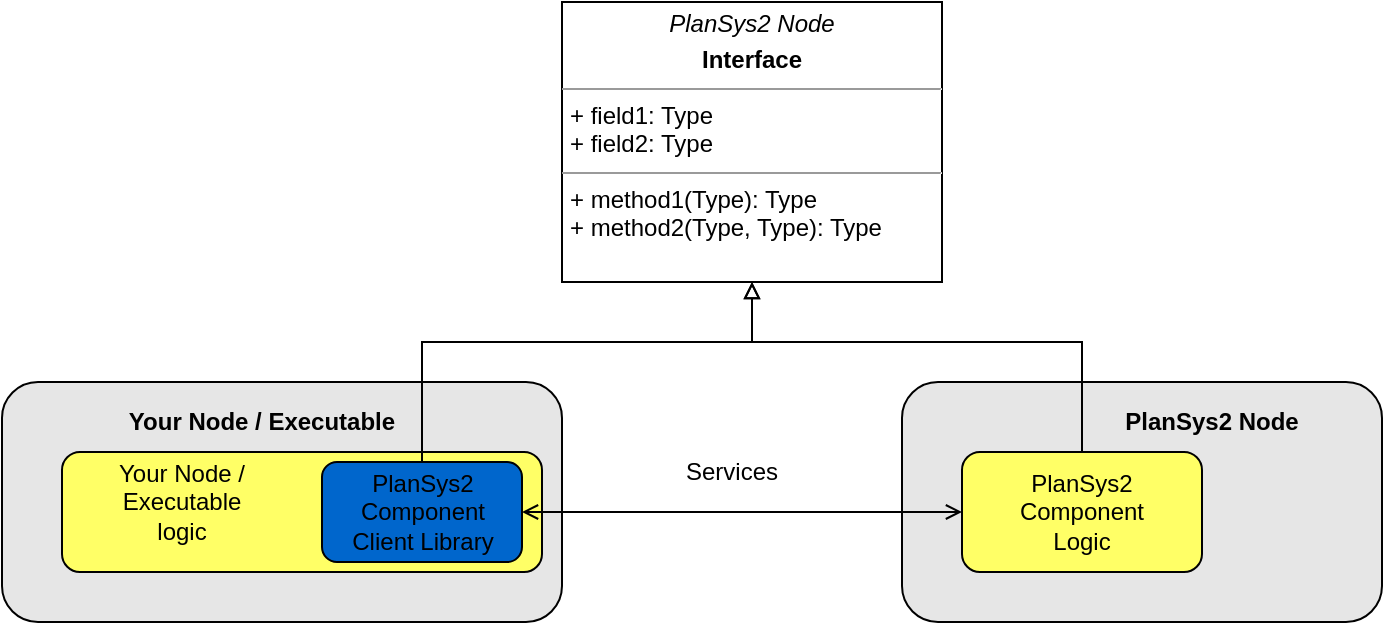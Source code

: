 <mxfile version="13.10.4" type="device"><diagram id="v6vpbW6f0y1Ujycb0RBX" name="Page-1"><mxGraphModel dx="1063" dy="1124" grid="1" gridSize="10" guides="1" tooltips="1" connect="1" arrows="1" fold="1" page="1" pageScale="1" pageWidth="827" pageHeight="1169" math="0" shadow="0"><root><mxCell id="0"/><mxCell id="1" parent="0"/><mxCell id="GOy6toP6UDqxdFd24L-6-1" value="&lt;p style=&quot;margin: 0px ; margin-top: 4px ; text-align: center&quot;&gt;&lt;i&gt;PlanSys2 Node&lt;/i&gt;&lt;/p&gt;&lt;p style=&quot;margin: 0px ; margin-top: 4px ; text-align: center&quot;&gt;&lt;b&gt;Interface&lt;/b&gt;&lt;/p&gt;&lt;hr size=&quot;1&quot;&gt;&lt;p style=&quot;margin: 0px ; margin-left: 4px&quot;&gt;+ field1: Type&lt;br&gt;+ field2: Type&lt;/p&gt;&lt;hr size=&quot;1&quot;&gt;&lt;p style=&quot;margin: 0px ; margin-left: 4px&quot;&gt;+ method1(Type): Type&lt;br&gt;+ method2(Type, Type): Type&lt;/p&gt;" style="verticalAlign=top;align=left;overflow=fill;fontSize=12;fontFamily=Helvetica;html=1;" vertex="1" parent="1"><mxGeometry x="290" y="290" width="190" height="140" as="geometry"/></mxCell><mxCell id="GOy6toP6UDqxdFd24L-6-2" value="" style="rounded=1;whiteSpace=wrap;html=1;fillColor=#E6E6E6;" vertex="1" parent="1"><mxGeometry x="10" y="480" width="280" height="120" as="geometry"/></mxCell><mxCell id="GOy6toP6UDqxdFd24L-6-3" value="&lt;b&gt;Your Node / Executable&lt;/b&gt;" style="text;html=1;strokeColor=none;fillColor=none;align=center;verticalAlign=middle;whiteSpace=wrap;rounded=0;" vertex="1" parent="1"><mxGeometry x="60" y="490" width="160" height="20" as="geometry"/></mxCell><mxCell id="GOy6toP6UDqxdFd24L-6-6" value="" style="rounded=1;whiteSpace=wrap;html=1;fillColor=#E6E6E6;" vertex="1" parent="1"><mxGeometry x="460" y="480" width="240" height="120" as="geometry"/></mxCell><mxCell id="GOy6toP6UDqxdFd24L-6-15" style="edgeStyle=orthogonalEdgeStyle;rounded=0;orthogonalLoop=1;jettySize=auto;html=1;exitX=0.5;exitY=0;exitDx=0;exitDy=0;entryX=0.5;entryY=1;entryDx=0;entryDy=0;startArrow=none;startFill=0;endArrow=block;endFill=0;" edge="1" parent="1" source="GOy6toP6UDqxdFd24L-6-7" target="GOy6toP6UDqxdFd24L-6-1"><mxGeometry relative="1" as="geometry"><Array as="points"><mxPoint x="550" y="460"/><mxPoint x="385" y="460"/></Array></mxGeometry></mxCell><mxCell id="GOy6toP6UDqxdFd24L-6-7" value="" style="rounded=1;whiteSpace=wrap;html=1;fillColor=#FFFF66;" vertex="1" parent="1"><mxGeometry x="490" y="515" width="120" height="60" as="geometry"/></mxCell><mxCell id="GOy6toP6UDqxdFd24L-6-9" value="&lt;b&gt;PlanSys2 Node&lt;/b&gt;" style="text;html=1;strokeColor=none;fillColor=none;align=center;verticalAlign=middle;whiteSpace=wrap;rounded=0;" vertex="1" parent="1"><mxGeometry x="570" y="490" width="90" height="20" as="geometry"/></mxCell><mxCell id="GOy6toP6UDqxdFd24L-6-10" value="PlanSys2&lt;br&gt;Component&lt;br&gt;Logic" style="text;html=1;strokeColor=none;fillColor=none;align=center;verticalAlign=middle;whiteSpace=wrap;rounded=0;" vertex="1" parent="1"><mxGeometry x="515" y="535" width="70" height="20" as="geometry"/></mxCell><mxCell id="GOy6toP6UDqxdFd24L-6-16" value="Services" style="text;html=1;strokeColor=none;fillColor=none;align=center;verticalAlign=middle;whiteSpace=wrap;rounded=0;" vertex="1" parent="1"><mxGeometry x="340" y="515" width="70" height="20" as="geometry"/></mxCell><mxCell id="GOy6toP6UDqxdFd24L-6-17" value="" style="rounded=1;whiteSpace=wrap;html=1;fillColor=#FFFF66;" vertex="1" parent="1"><mxGeometry x="40" y="515" width="240" height="60" as="geometry"/></mxCell><mxCell id="GOy6toP6UDqxdFd24L-6-4" value="" style="rounded=1;whiteSpace=wrap;html=1;fillColor=#0066CC;" vertex="1" parent="1"><mxGeometry x="170" y="520" width="100" height="50" as="geometry"/></mxCell><mxCell id="GOy6toP6UDqxdFd24L-6-5" value="PlanSys2&lt;br&gt;Component&lt;br&gt;Client Library" style="text;html=1;strokeColor=none;fillColor=none;align=center;verticalAlign=middle;whiteSpace=wrap;rounded=0;" vertex="1" parent="1"><mxGeometry x="177.5" y="535" width="85" height="20" as="geometry"/></mxCell><mxCell id="GOy6toP6UDqxdFd24L-6-13" style="edgeStyle=orthogonalEdgeStyle;rounded=0;orthogonalLoop=1;jettySize=auto;html=1;exitX=0.5;exitY=0;exitDx=0;exitDy=0;startArrow=none;startFill=0;endArrow=block;endFill=0;entryX=0.5;entryY=1;entryDx=0;entryDy=0;" edge="1" parent="1" source="GOy6toP6UDqxdFd24L-6-4" target="GOy6toP6UDqxdFd24L-6-1"><mxGeometry relative="1" as="geometry"><mxPoint x="380" y="460" as="targetPoint"/><Array as="points"><mxPoint x="220" y="460"/><mxPoint x="385" y="460"/></Array></mxGeometry></mxCell><mxCell id="GOy6toP6UDqxdFd24L-6-11" value="" style="endArrow=open;startArrow=open;html=1;exitX=1;exitY=0.5;exitDx=0;exitDy=0;entryX=0;entryY=0.5;entryDx=0;entryDy=0;startFill=0;endFill=0;" edge="1" parent="1" source="GOy6toP6UDqxdFd24L-6-4" target="GOy6toP6UDqxdFd24L-6-7"><mxGeometry width="50" height="50" relative="1" as="geometry"><mxPoint x="390" y="560" as="sourcePoint"/><mxPoint x="440" y="510" as="targetPoint"/></mxGeometry></mxCell><mxCell id="GOy6toP6UDqxdFd24L-6-18" value="Your Node / Executable&lt;br&gt;logic" style="text;html=1;strokeColor=none;fillColor=none;align=center;verticalAlign=middle;whiteSpace=wrap;rounded=0;" vertex="1" parent="1"><mxGeometry x="40" y="530" width="120" height="20" as="geometry"/></mxCell></root></mxGraphModel></diagram></mxfile>